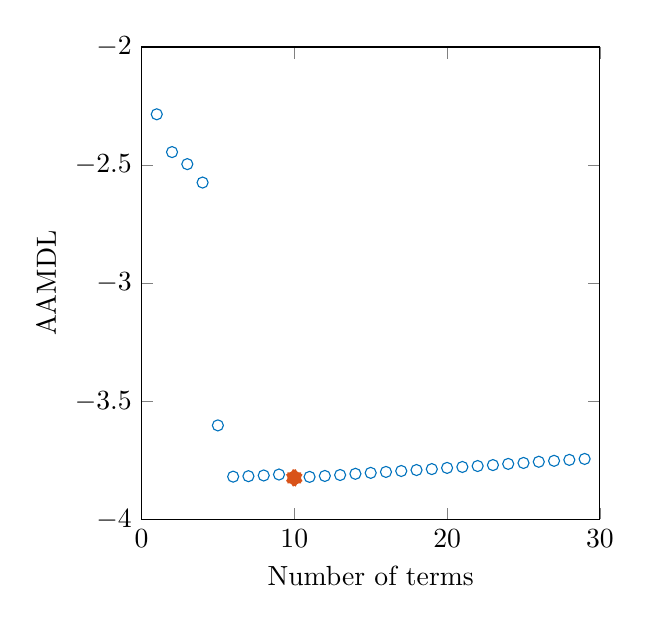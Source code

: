 % This file was created by matlab2tikz.
% Minimal pgfplots version: 1.3
%
\definecolor{mycolor1}{rgb}{0.0,0.447,0.741}%
\definecolor{mycolor2}{rgb}{0.85,0.325,0.098}%
%
\begin{tikzpicture}

\begin{axis}[%
width=5.822cm,
height=6cm,
at={(0cm,0cm)},
scale only axis,
xmin=0,
xmax=30,
xlabel={Number of terms},
ymin=-4,
ymax=-2,
ylabel={AAMDL},
legend style={legend cell align=left,align=left,draw=white!15!black}
]
\addplot [color=mycolor1,only marks,mark=o,mark options={solid},forget plot]
  table[row sep=crcr]{%
1	-2.285\\
2	-2.445\\
3	-2.496\\
4	-2.574\\
5	-3.602\\
6	-3.819\\
7	-3.817\\
8	-3.814\\
9	-3.81\\
10	-3.824\\
11	-3.82\\
12	-3.816\\
13	-3.812\\
14	-3.807\\
15	-3.803\\
16	-3.799\\
17	-3.795\\
18	-3.791\\
19	-3.787\\
20	-3.782\\
21	-3.778\\
22	-3.774\\
23	-3.77\\
24	-3.765\\
25	-3.761\\
26	-3.756\\
27	-3.752\\
28	-3.748\\
29	-3.744\\
};
\addplot [color=mycolor2,line width=5.0pt,only marks,mark=asterisk,mark options={solid},forget plot]
  table[row sep=crcr]{%
10	-3.824\\
};
\end{axis}
\end{tikzpicture}%